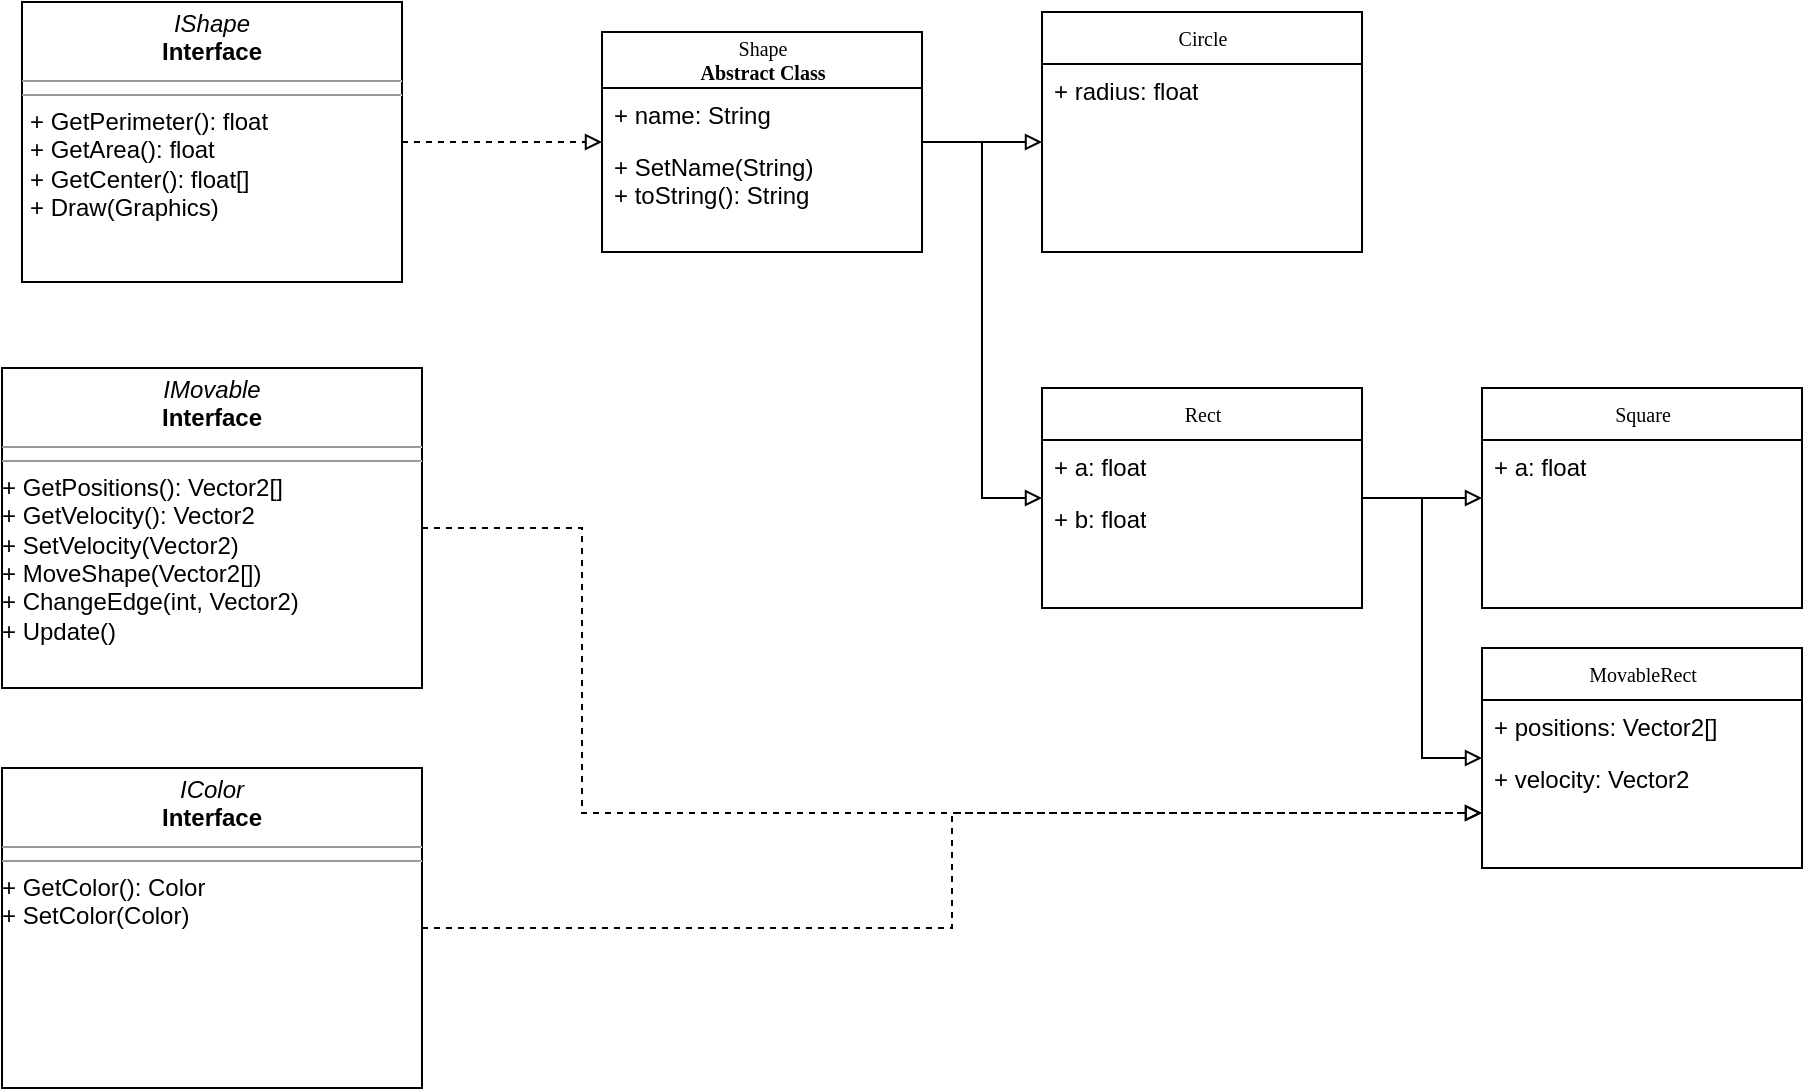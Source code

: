 <mxfile version="13.7.3" type="github">
  <diagram name="Page-1" id="c4acf3e9-155e-7222-9cf6-157b1a14988f">
    <mxGraphModel dx="1038" dy="547" grid="1" gridSize="10" guides="1" tooltips="1" connect="1" arrows="1" fold="1" page="1" pageScale="1" pageWidth="850" pageHeight="1100" background="#ffffff" math="0" shadow="0">
      <root>
        <mxCell id="0" />
        <mxCell id="1" parent="0" />
        <mxCell id="5d2195bd80daf111-18" value="&lt;p style=&quot;margin: 0px ; margin-top: 4px ; text-align: center&quot;&gt;&lt;i&gt;IShape&lt;/i&gt;&lt;br&gt;&lt;b&gt;Interface&lt;/b&gt;&lt;/p&gt;&lt;hr size=&quot;1&quot;&gt;&lt;hr size=&quot;1&quot;&gt;&lt;p style=&quot;margin: 0px ; margin-left: 4px&quot;&gt;+ GetPerimeter(): float&lt;br&gt;+ GetArea(): float&lt;br&gt;&lt;/p&gt;&lt;p style=&quot;margin: 0px ; margin-left: 4px&quot;&gt;+ GetCenter(): float[]&lt;/p&gt;&lt;p style=&quot;margin: 0px ; margin-left: 4px&quot;&gt;+ Draw(Graphics)&lt;br&gt;&lt;/p&gt;" style="verticalAlign=top;align=left;overflow=fill;fontSize=12;fontFamily=Helvetica;html=1;rounded=0;shadow=0;comic=0;labelBackgroundColor=none;strokeWidth=1" parent="1" vertex="1">
          <mxGeometry x="60" y="87" width="190" height="140" as="geometry" />
        </mxCell>
        <mxCell id="F6bOe8wZhMvPrzBqTqMu-16" style="edgeStyle=orthogonalEdgeStyle;rounded=0;orthogonalLoop=1;jettySize=auto;html=1;entryX=0;entryY=0.75;entryDx=0;entryDy=0;endArrow=block;endFill=0;dashed=1;" edge="1" parent="1" source="5d2195bd80daf111-19" target="F6bOe8wZhMvPrzBqTqMu-17">
          <mxGeometry relative="1" as="geometry">
            <Array as="points">
              <mxPoint x="340" y="350" />
              <mxPoint x="340" y="493" />
            </Array>
          </mxGeometry>
        </mxCell>
        <mxCell id="5d2195bd80daf111-19" value="&lt;p style=&quot;margin: 0px ; margin-top: 4px ; text-align: center&quot;&gt;&lt;i&gt;IMovable&lt;/i&gt;&lt;br&gt;&lt;b&gt;Interface&lt;/b&gt;&lt;/p&gt;&lt;hr size=&quot;1&quot;&gt;&lt;hr size=&quot;1&quot;&gt;+ GetPositions(): Vector2[]&lt;br&gt;+ GetVelocity(): Vector2&lt;br&gt;+ SetVelocity(Vector2)&lt;br&gt;+ MoveShape(Vector2[])&lt;br&gt;+ ChangeEdge(int, Vector2)&lt;br&gt;+ Update()" style="verticalAlign=top;align=left;overflow=fill;fontSize=12;fontFamily=Helvetica;html=1;rounded=0;shadow=0;comic=0;labelBackgroundColor=none;strokeWidth=1" parent="1" vertex="1">
          <mxGeometry x="50" y="270" width="210" height="160" as="geometry" />
        </mxCell>
        <mxCell id="UDeD4LhKTmq9PRrlxiK--2" value="" style="endArrow=block;html=1;entryX=0;entryY=0.5;entryDx=0;entryDy=0;exitX=1;exitY=0.5;exitDx=0;exitDy=0;endFill=0;" parent="1" source="17acba5748e5396b-20" edge="1" target="17acba5748e5396b-30">
          <mxGeometry width="50" height="50" relative="1" as="geometry">
            <mxPoint x="680" y="308" as="sourcePoint" />
            <mxPoint x="790" y="343" as="targetPoint" />
          </mxGeometry>
        </mxCell>
        <mxCell id="F6bOe8wZhMvPrzBqTqMu-5" value="" style="endArrow=block;html=1;exitX=1;exitY=0.5;exitDx=0;exitDy=0;entryX=0;entryY=0.5;entryDx=0;entryDy=0;dashed=1;endFill=0;" edge="1" parent="1" source="5d2195bd80daf111-18" target="F6bOe8wZhMvPrzBqTqMu-1">
          <mxGeometry width="50" height="50" relative="1" as="geometry">
            <mxPoint x="400" y="310" as="sourcePoint" />
            <mxPoint x="450" y="260" as="targetPoint" />
          </mxGeometry>
        </mxCell>
        <mxCell id="F6bOe8wZhMvPrzBqTqMu-1" value="&lt;div&gt;Shape&lt;/div&gt;&lt;div&gt;&lt;b&gt;Abstract Class&lt;/b&gt;&lt;/div&gt;" style="swimlane;html=1;fontStyle=0;childLayout=stackLayout;horizontal=1;startSize=28;fillColor=none;horizontalStack=0;resizeParent=1;resizeLast=0;collapsible=1;marginBottom=0;swimlaneFillColor=#ffffff;rounded=0;shadow=0;comic=0;labelBackgroundColor=none;strokeWidth=1;fontFamily=Verdana;fontSize=10;align=center;" vertex="1" parent="1">
          <mxGeometry x="350" y="102" width="160" height="110" as="geometry">
            <mxRectangle x="350" y="102" width="120" height="30" as="alternateBounds" />
          </mxGeometry>
        </mxCell>
        <mxCell id="F6bOe8wZhMvPrzBqTqMu-6" value="+ name: String" style="text;html=1;strokeColor=none;fillColor=none;align=left;verticalAlign=top;spacingLeft=4;spacingRight=4;whiteSpace=wrap;overflow=hidden;rotatable=0;points=[[0,0.5],[1,0.5]];portConstraint=eastwest;" vertex="1" parent="F6bOe8wZhMvPrzBqTqMu-1">
          <mxGeometry y="28" width="160" height="26" as="geometry" />
        </mxCell>
        <mxCell id="F6bOe8wZhMvPrzBqTqMu-8" value="&lt;div&gt;+ SetName(String)&lt;br&gt;&lt;/div&gt;&lt;div&gt;+ toString(): String&lt;br&gt;&lt;/div&gt;" style="text;html=1;strokeColor=none;fillColor=none;align=left;verticalAlign=top;spacingLeft=4;spacingRight=4;whiteSpace=wrap;overflow=hidden;rotatable=0;points=[[0,0.5],[1,0.5]];portConstraint=eastwest;" vertex="1" parent="F6bOe8wZhMvPrzBqTqMu-1">
          <mxGeometry y="54" width="160" height="46" as="geometry" />
        </mxCell>
        <mxCell id="F6bOe8wZhMvPrzBqTqMu-9" value="" style="endArrow=block;html=1;exitX=1;exitY=0.5;exitDx=0;exitDy=0;entryX=0;entryY=0.5;entryDx=0;entryDy=0;endFill=0;rounded=0;" edge="1" parent="1" source="F6bOe8wZhMvPrzBqTqMu-1" target="17acba5748e5396b-20">
          <mxGeometry width="50" height="50" relative="1" as="geometry">
            <mxPoint x="400" y="260" as="sourcePoint" />
            <mxPoint x="550" y="157" as="targetPoint" />
            <Array as="points">
              <mxPoint x="540" y="157" />
              <mxPoint x="540" y="335" />
            </Array>
          </mxGeometry>
        </mxCell>
        <mxCell id="F6bOe8wZhMvPrzBqTqMu-11" value="" style="endArrow=block;html=1;entryX=0;entryY=0.5;entryDx=0;entryDy=0;exitX=1;exitY=0.5;exitDx=0;exitDy=0;rounded=0;endFill=0;" edge="1" parent="1" source="F6bOe8wZhMvPrzBqTqMu-1">
          <mxGeometry width="50" height="50" relative="1" as="geometry">
            <mxPoint x="530" y="230" as="sourcePoint" />
            <mxPoint x="570" y="157" as="targetPoint" />
            <Array as="points" />
          </mxGeometry>
        </mxCell>
        <mxCell id="5d2195bd80daf111-5" value="Circle" style="swimlane;html=1;fontStyle=0;childLayout=stackLayout;horizontal=1;startSize=26;fillColor=none;horizontalStack=0;resizeParent=1;resizeLast=0;collapsible=1;marginBottom=0;swimlaneFillColor=#ffffff;rounded=0;shadow=0;comic=0;labelBackgroundColor=none;strokeWidth=1;fontFamily=Verdana;fontSize=10;align=center;" parent="1" vertex="1">
          <mxGeometry x="570" y="92" width="160" height="120" as="geometry" />
        </mxCell>
        <mxCell id="5d2195bd80daf111-6" value="+ radius: float" style="text;html=1;strokeColor=none;fillColor=none;align=left;verticalAlign=top;spacingLeft=4;spacingRight=4;whiteSpace=wrap;overflow=hidden;rotatable=0;points=[[0,0.5],[1,0.5]];portConstraint=eastwest;" parent="5d2195bd80daf111-5" vertex="1">
          <mxGeometry y="26" width="160" height="26" as="geometry" />
        </mxCell>
        <mxCell id="F6bOe8wZhMvPrzBqTqMu-19" style="edgeStyle=orthogonalEdgeStyle;rounded=0;orthogonalLoop=1;jettySize=auto;html=1;entryX=0;entryY=0.5;entryDx=0;entryDy=0;endArrow=block;endFill=0;" edge="1" parent="1" source="17acba5748e5396b-20" target="F6bOe8wZhMvPrzBqTqMu-17">
          <mxGeometry relative="1" as="geometry" />
        </mxCell>
        <mxCell id="17acba5748e5396b-20" value="Rect" style="swimlane;html=1;fontStyle=0;childLayout=stackLayout;horizontal=1;startSize=26;fillColor=none;horizontalStack=0;resizeParent=1;resizeLast=0;collapsible=1;marginBottom=0;swimlaneFillColor=#ffffff;rounded=0;shadow=0;comic=0;labelBackgroundColor=none;strokeWidth=1;fontFamily=Verdana;fontSize=10;align=center;" parent="1" vertex="1">
          <mxGeometry x="570" y="280" width="160" height="110" as="geometry">
            <mxRectangle x="570" y="102" width="60" height="26" as="alternateBounds" />
          </mxGeometry>
        </mxCell>
        <mxCell id="17acba5748e5396b-21" value="+ a: float" style="text;html=1;strokeColor=none;fillColor=none;align=left;verticalAlign=top;spacingLeft=4;spacingRight=4;whiteSpace=wrap;overflow=hidden;rotatable=0;points=[[0,0.5],[1,0.5]];portConstraint=eastwest;" parent="17acba5748e5396b-20" vertex="1">
          <mxGeometry y="26" width="160" height="26" as="geometry" />
        </mxCell>
        <mxCell id="17acba5748e5396b-24" value="+ b: float" style="text;html=1;strokeColor=none;fillColor=none;align=left;verticalAlign=top;spacingLeft=4;spacingRight=4;whiteSpace=wrap;overflow=hidden;rotatable=0;points=[[0,0.5],[1,0.5]];portConstraint=eastwest;" parent="17acba5748e5396b-20" vertex="1">
          <mxGeometry y="52" width="160" height="26" as="geometry" />
        </mxCell>
        <mxCell id="17acba5748e5396b-30" value="Square" style="swimlane;html=1;fontStyle=0;childLayout=stackLayout;horizontal=1;startSize=26;fillColor=none;horizontalStack=0;resizeParent=1;resizeLast=0;collapsible=1;marginBottom=0;swimlaneFillColor=#ffffff;rounded=0;shadow=0;comic=0;labelBackgroundColor=none;strokeWidth=1;fontFamily=Verdana;fontSize=10;align=center;" parent="1" vertex="1">
          <mxGeometry x="790" y="280" width="160" height="110" as="geometry">
            <mxRectangle x="790" y="102" width="70" height="26" as="alternateBounds" />
          </mxGeometry>
        </mxCell>
        <mxCell id="17acba5748e5396b-31" value="+ a: float" style="text;html=1;strokeColor=none;fillColor=none;align=left;verticalAlign=top;spacingLeft=4;spacingRight=4;whiteSpace=wrap;overflow=hidden;rotatable=0;points=[[0,0.5],[1,0.5]];portConstraint=eastwest;" parent="17acba5748e5396b-30" vertex="1">
          <mxGeometry y="26" width="160" height="26" as="geometry" />
        </mxCell>
        <mxCell id="F6bOe8wZhMvPrzBqTqMu-17" value="MovableRect" style="swimlane;html=1;fontStyle=0;childLayout=stackLayout;horizontal=1;startSize=26;fillColor=none;horizontalStack=0;resizeParent=1;resizeLast=0;collapsible=1;marginBottom=0;swimlaneFillColor=#ffffff;rounded=0;shadow=0;comic=0;labelBackgroundColor=none;strokeWidth=1;fontFamily=Verdana;fontSize=10;align=center;" vertex="1" parent="1">
          <mxGeometry x="790" y="410" width="160" height="110" as="geometry">
            <mxRectangle x="790" y="410" width="70" height="26" as="alternateBounds" />
          </mxGeometry>
        </mxCell>
        <mxCell id="F6bOe8wZhMvPrzBqTqMu-18" value="+ positions: Vector2[]" style="text;html=1;strokeColor=none;fillColor=none;align=left;verticalAlign=top;spacingLeft=4;spacingRight=4;whiteSpace=wrap;overflow=hidden;rotatable=0;points=[[0,0.5],[1,0.5]];portConstraint=eastwest;" vertex="1" parent="F6bOe8wZhMvPrzBqTqMu-17">
          <mxGeometry y="26" width="160" height="26" as="geometry" />
        </mxCell>
        <mxCell id="F6bOe8wZhMvPrzBqTqMu-20" value="+ velocity: Vector2" style="text;html=1;strokeColor=none;fillColor=none;align=left;verticalAlign=top;spacingLeft=4;spacingRight=4;whiteSpace=wrap;overflow=hidden;rotatable=0;points=[[0,0.5],[1,0.5]];portConstraint=eastwest;" vertex="1" parent="F6bOe8wZhMvPrzBqTqMu-17">
          <mxGeometry y="52" width="160" height="26" as="geometry" />
        </mxCell>
        <mxCell id="F6bOe8wZhMvPrzBqTqMu-23" style="edgeStyle=orthogonalEdgeStyle;rounded=0;orthogonalLoop=1;jettySize=auto;html=1;endArrow=block;endFill=0;dashed=1;entryX=0;entryY=0.75;entryDx=0;entryDy=0;" edge="1" parent="1" source="F6bOe8wZhMvPrzBqTqMu-21" target="F6bOe8wZhMvPrzBqTqMu-17">
          <mxGeometry relative="1" as="geometry">
            <mxPoint x="790" y="510" as="targetPoint" />
          </mxGeometry>
        </mxCell>
        <mxCell id="F6bOe8wZhMvPrzBqTqMu-21" value="&lt;p style=&quot;margin: 0px ; margin-top: 4px ; text-align: center&quot;&gt;&lt;i&gt;IColor&lt;/i&gt;&lt;br&gt;&lt;b&gt;Interface&lt;/b&gt;&lt;/p&gt;&lt;hr size=&quot;1&quot;&gt;&lt;hr size=&quot;1&quot;&gt;+ GetColor(): Color&lt;br&gt;+ SetColor(Color)" style="verticalAlign=top;align=left;overflow=fill;fontSize=12;fontFamily=Helvetica;html=1;rounded=0;shadow=0;comic=0;labelBackgroundColor=none;strokeWidth=1" vertex="1" parent="1">
          <mxGeometry x="50" y="470" width="210" height="160" as="geometry" />
        </mxCell>
      </root>
    </mxGraphModel>
  </diagram>
</mxfile>
